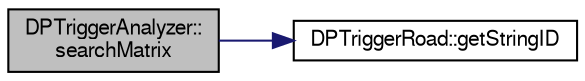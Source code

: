 digraph "DPTriggerAnalyzer::searchMatrix"
{
  bgcolor="transparent";
  edge [fontname="FreeSans",fontsize="10",labelfontname="FreeSans",labelfontsize="10"];
  node [fontname="FreeSans",fontsize="10",shape=record];
  rankdir="LR";
  Node1 [label="DPTriggerAnalyzer::\lsearchMatrix",height=0.2,width=0.4,color="black", fillcolor="grey75", style="filled" fontcolor="black"];
  Node1 -> Node2 [color="midnightblue",fontsize="10",style="solid",fontname="FreeSans"];
  Node2 [label="DPTriggerRoad::getStringID",height=0.2,width=0.4,color="black",URL="$da/d6a/classDPTriggerRoad.html#ac0a7e7c7e2950de1b63707762286318d"];
}
